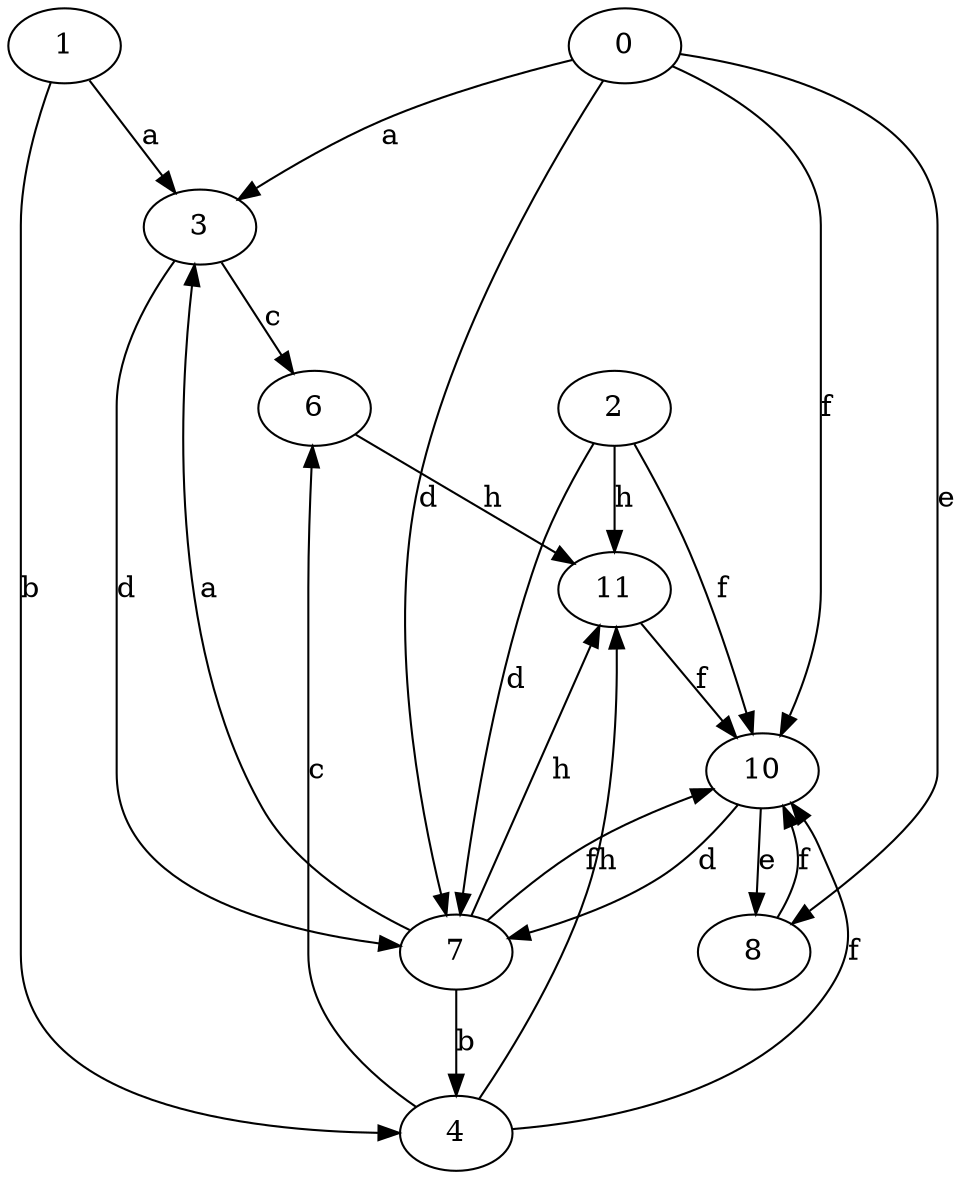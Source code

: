 strict digraph  {
0;
1;
2;
3;
4;
6;
7;
8;
10;
11;
0 -> 3  [label=a];
0 -> 7  [label=d];
0 -> 8  [label=e];
0 -> 10  [label=f];
1 -> 3  [label=a];
1 -> 4  [label=b];
2 -> 7  [label=d];
2 -> 10  [label=f];
2 -> 11  [label=h];
3 -> 6  [label=c];
3 -> 7  [label=d];
4 -> 6  [label=c];
4 -> 10  [label=f];
4 -> 11  [label=h];
6 -> 11  [label=h];
7 -> 3  [label=a];
7 -> 4  [label=b];
7 -> 10  [label=f];
7 -> 11  [label=h];
8 -> 10  [label=f];
10 -> 7  [label=d];
10 -> 8  [label=e];
11 -> 10  [label=f];
}
